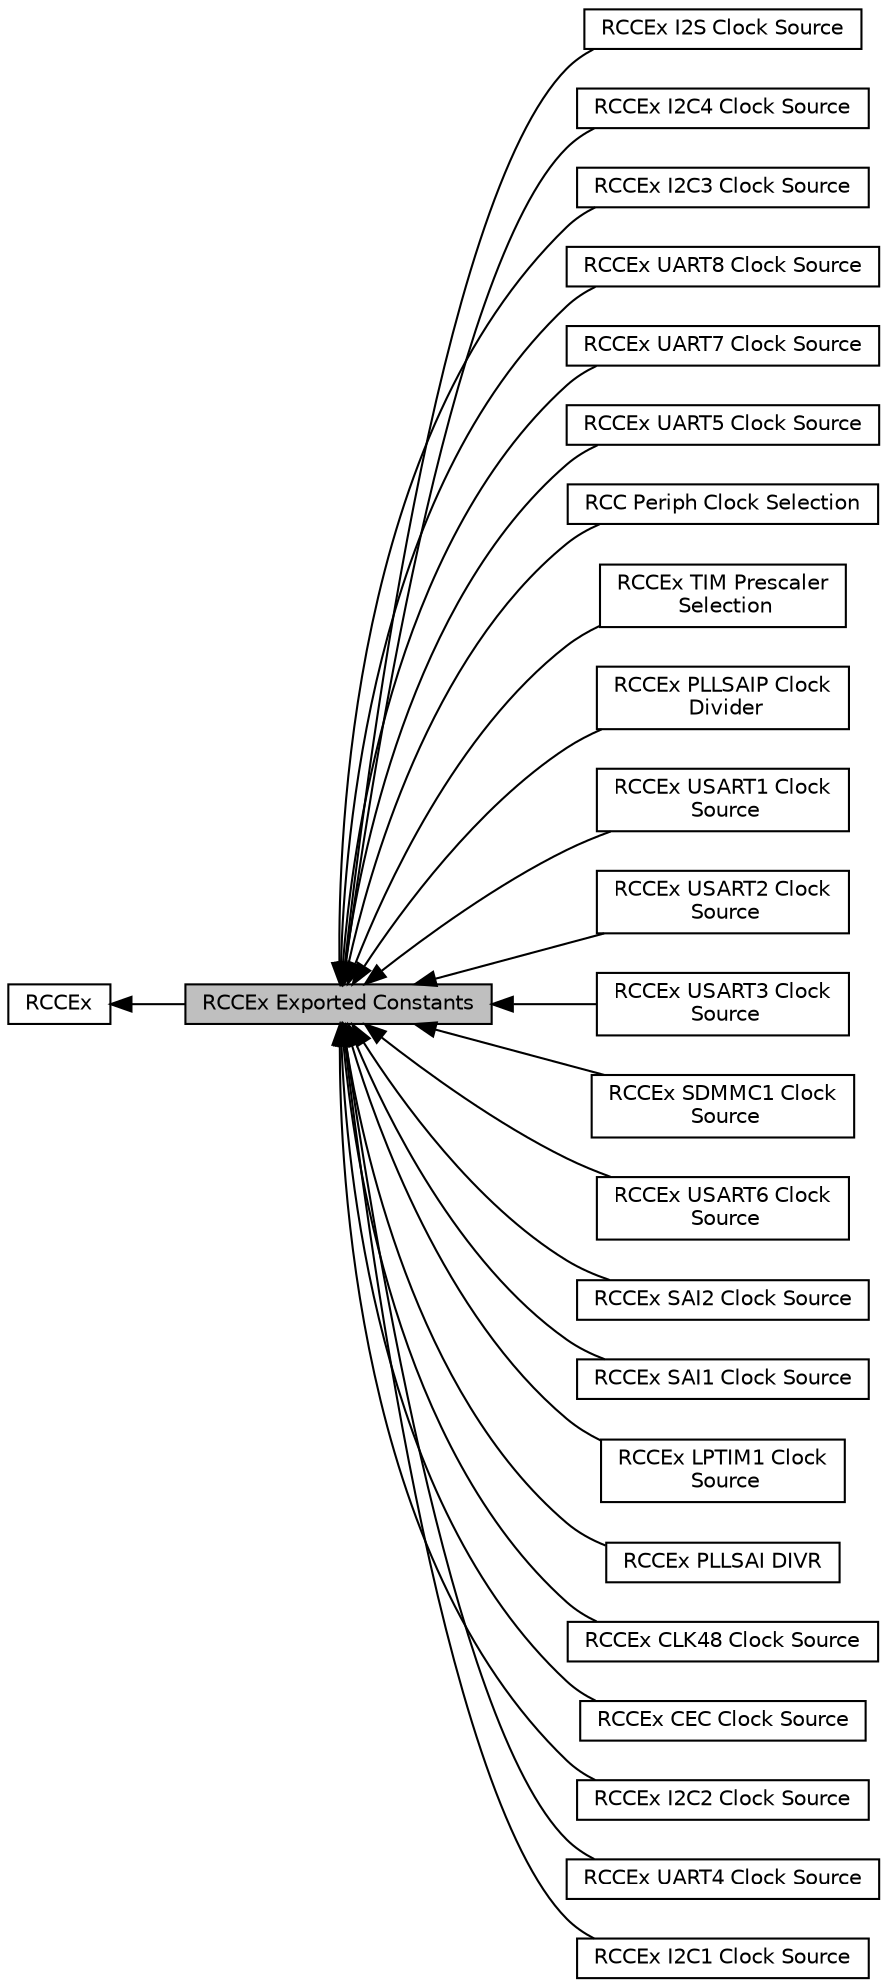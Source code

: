 digraph "RCCEx Exported Constants"
{
  edge [fontname="Helvetica",fontsize="10",labelfontname="Helvetica",labelfontsize="10"];
  node [fontname="Helvetica",fontsize="10",shape=record];
  rankdir=LR;
  Node5 [label="RCCEx I2S Clock Source",height=0.2,width=0.4,color="black", fillcolor="white", style="filled",URL="$group___r_c_c_ex___i2_s___clock___source.html"];
  Node20 [label="RCCEx I2C4 Clock Source",height=0.2,width=0.4,color="black", fillcolor="white", style="filled",URL="$group___r_c_c_ex___i2_c4___clock___source.html"];
  Node19 [label="RCCEx I2C3 Clock Source",height=0.2,width=0.4,color="black", fillcolor="white", style="filled",URL="$group___r_c_c_ex___i2_c3___clock___source.html"];
  Node16 [label="RCCEx UART8 Clock Source",height=0.2,width=0.4,color="black", fillcolor="white", style="filled",URL="$group___r_c_c_ex___u_a_r_t8___clock___source.html"];
  Node15 [label="RCCEx UART7 Clock Source",height=0.2,width=0.4,color="black", fillcolor="white", style="filled",URL="$group___r_c_c_ex___u_a_r_t7___clock___source.html"];
  Node1 [label="RCCEx",height=0.2,width=0.4,color="black", fillcolor="white", style="filled",URL="$group___r_c_c_ex.html",tooltip="RCCEx HAL module driver. "];
  Node13 [label="RCCEx UART5 Clock Source",height=0.2,width=0.4,color="black", fillcolor="white", style="filled",URL="$group___r_c_c_ex___u_a_r_t5___clock___source.html"];
  Node2 [label="RCC Periph Clock Selection",height=0.2,width=0.4,color="black", fillcolor="white", style="filled",URL="$group___r_c_c_ex___periph___clock___selection.html"];
  Node23 [label="RCCEx TIM Prescaler\l Selection",height=0.2,width=0.4,color="black", fillcolor="white", style="filled",URL="$group___r_c_c_ex___t_i_m___prescaler___selection.html"];
  Node3 [label="RCCEx PLLSAIP Clock\l Divider",height=0.2,width=0.4,color="black", fillcolor="white", style="filled",URL="$group___r_c_c_ex___p_l_l_s_a_i_p___clock___divider.html"];
  Node9 [label="RCCEx USART1 Clock\l Source",height=0.2,width=0.4,color="black", fillcolor="white", style="filled",URL="$group___r_c_c_ex___u_s_a_r_t1___clock___source.html"];
  Node10 [label="RCCEx USART2 Clock\l Source",height=0.2,width=0.4,color="black", fillcolor="white", style="filled",URL="$group___r_c_c_ex___u_s_a_r_t2___clock___source.html"];
  Node11 [label="RCCEx USART3 Clock\l Source",height=0.2,width=0.4,color="black", fillcolor="white", style="filled",URL="$group___r_c_c_ex___u_s_a_r_t3___clock___source.html"];
  Node24 [label="RCCEx SDMMC1 Clock\l Source",height=0.2,width=0.4,color="black", fillcolor="white", style="filled",URL="$group___r_c_c_ex___s_d_m_m_c1___clock___source.html"];
  Node14 [label="RCCEx USART6 Clock\l Source",height=0.2,width=0.4,color="black", fillcolor="white", style="filled",URL="$group___r_c_c_ex___u_s_a_r_t6___clock___source.html"];
  Node7 [label="RCCEx SAI2 Clock Source",height=0.2,width=0.4,color="black", fillcolor="white", style="filled",URL="$group___r_c_c_ex___s_a_i2___clock___source.html"];
  Node6 [label="RCCEx SAI1 Clock Source",height=0.2,width=0.4,color="black", fillcolor="white", style="filled",URL="$group___r_c_c_ex___s_a_i1___clock___source.html"];
  Node21 [label="RCCEx LPTIM1 Clock\l Source",height=0.2,width=0.4,color="black", fillcolor="white", style="filled",URL="$group___r_c_c_ex___l_p_t_i_m1___clock___source.html"];
  Node4 [label="RCCEx PLLSAI DIVR",height=0.2,width=0.4,color="black", fillcolor="white", style="filled",URL="$group___r_c_c_ex___p_l_l_s_a_i___d_i_v_r.html"];
  Node22 [label="RCCEx CLK48 Clock Source",height=0.2,width=0.4,color="black", fillcolor="white", style="filled",URL="$group___r_c_c_ex___c_l_k48___clock___source.html"];
  Node8 [label="RCCEx CEC Clock Source",height=0.2,width=0.4,color="black", fillcolor="white", style="filled",URL="$group___r_c_c_ex___c_e_c___clock___source.html"];
  Node0 [label="RCCEx Exported Constants",height=0.2,width=0.4,color="black", fillcolor="grey75", style="filled", fontcolor="black"];
  Node18 [label="RCCEx I2C2 Clock Source",height=0.2,width=0.4,color="black", fillcolor="white", style="filled",URL="$group___r_c_c_ex___i2_c2___clock___source.html"];
  Node12 [label="RCCEx UART4 Clock Source",height=0.2,width=0.4,color="black", fillcolor="white", style="filled",URL="$group___r_c_c_ex___u_a_r_t4___clock___source.html"];
  Node17 [label="RCCEx I2C1 Clock Source",height=0.2,width=0.4,color="black", fillcolor="white", style="filled",URL="$group___r_c_c_ex___i2_c1___clock___source.html"];
  Node1->Node0 [shape=plaintext, dir="back", style="solid"];
  Node0->Node2 [shape=plaintext, dir="back", style="solid"];
  Node0->Node3 [shape=plaintext, dir="back", style="solid"];
  Node0->Node4 [shape=plaintext, dir="back", style="solid"];
  Node0->Node5 [shape=plaintext, dir="back", style="solid"];
  Node0->Node6 [shape=plaintext, dir="back", style="solid"];
  Node0->Node7 [shape=plaintext, dir="back", style="solid"];
  Node0->Node8 [shape=plaintext, dir="back", style="solid"];
  Node0->Node9 [shape=plaintext, dir="back", style="solid"];
  Node0->Node10 [shape=plaintext, dir="back", style="solid"];
  Node0->Node11 [shape=plaintext, dir="back", style="solid"];
  Node0->Node12 [shape=plaintext, dir="back", style="solid"];
  Node0->Node13 [shape=plaintext, dir="back", style="solid"];
  Node0->Node14 [shape=plaintext, dir="back", style="solid"];
  Node0->Node15 [shape=plaintext, dir="back", style="solid"];
  Node0->Node16 [shape=plaintext, dir="back", style="solid"];
  Node0->Node17 [shape=plaintext, dir="back", style="solid"];
  Node0->Node18 [shape=plaintext, dir="back", style="solid"];
  Node0->Node19 [shape=plaintext, dir="back", style="solid"];
  Node0->Node20 [shape=plaintext, dir="back", style="solid"];
  Node0->Node21 [shape=plaintext, dir="back", style="solid"];
  Node0->Node22 [shape=plaintext, dir="back", style="solid"];
  Node0->Node23 [shape=plaintext, dir="back", style="solid"];
  Node0->Node24 [shape=plaintext, dir="back", style="solid"];
}
